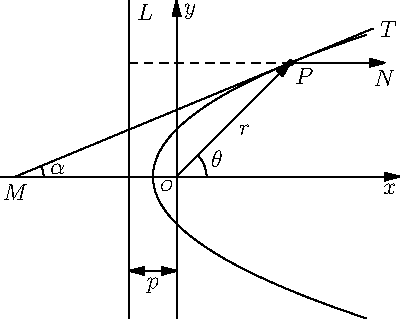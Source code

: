 size(200);
import geometry;
import graph;
real p=4;
real f(real t){return p/(1-cos(t)); }
draw(polargraph(f,pi-2.5,pi+2.5));
real t=pi/4;
pair P=f(t)*expi(t);
dot("$P$",P,SE);
pair O=(0,0);
draw(Label("$r$"),O--P,Arrow());
markangle(Label("$\theta$"),(1,0),O,P,radius=15);
drawline((-p,0),(-p,1));
label("$L$",(-p,14),E);
pair N=P+(8,0);
draw(P--N,Arrow());
draw((-p,P.y)--P,dashed);
label("$N$",N,S);
draw("$p$",(-p,-2p)--(0,-2p),Arrows);

real h=sqrtEpsilon;
real x(real t){return f(t)*expi(t).x;}
real y(real t){return f(t)*expi(t).y;}

real k=(y(t+h)-y(t))/(x(t+h)-x(t));

pair T=P+7(1,k);
point M=intersectionpoint(line(T,P),line((0,0),(1,0)));
draw(M--T);
markangle(Label("$\alpha$"),O,M,T,radius=14);
label("$M$",M,S);
label("$T$",T,E);
label("$O$",(0,0),SW,p=fontsize(8pt));
xaxis("$x$",Arrow());
yaxis(Label("$y$",align=E),Arrow());
